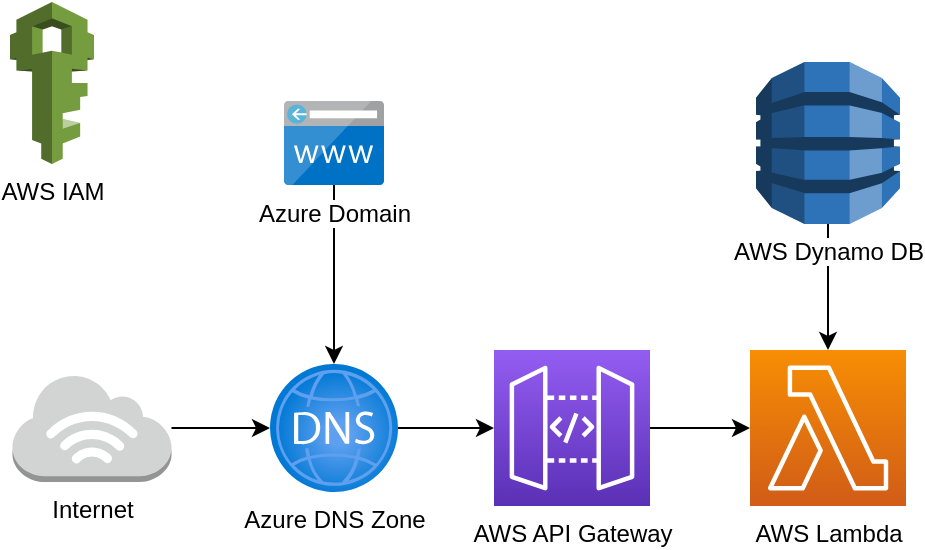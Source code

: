 <mxfile>
    <diagram id="9HT-RLXVgnrSMB7IBnLc" name="ページ1">
        <mxGraphModel dx="634" dy="458" grid="1" gridSize="10" guides="1" tooltips="1" connect="1" arrows="1" fold="1" page="1" pageScale="1" pageWidth="827" pageHeight="1169" math="0" shadow="0">
            <root>
                <mxCell id="0"/>
                <mxCell id="1" parent="0"/>
                <mxCell id="13" value="" style="edgeStyle=none;html=1;fontColor=#000000;labelBackgroundColor=#FFFFFF;" edge="1" parent="1" source="2" target="12">
                    <mxGeometry relative="1" as="geometry"/>
                </mxCell>
                <mxCell id="2" value="Internet" style="outlineConnect=0;dashed=0;verticalLabelPosition=bottom;verticalAlign=top;align=center;html=1;shape=mxgraph.aws3.internet_3;fillColor=#D2D3D3;gradientColor=none;points=[[1,0.17,0,0,0],[1,0.33,0,0,0],[1,0.5,0,0,0],[1,0.67,0,0,0],[1,0.83,0,0,0]];fontColor=#000000;labelBackgroundColor=#FFFFFF;" vertex="1" parent="1">
                    <mxGeometry x="171.25" y="576" width="79.5" height="54" as="geometry"/>
                </mxCell>
                <mxCell id="15" value="" style="edgeStyle=none;html=1;fontColor=#000000;labelBackgroundColor=#FFFFFF;" edge="1" parent="1" source="4" target="10">
                    <mxGeometry relative="1" as="geometry"/>
                </mxCell>
                <mxCell id="4" value="AWS API Gateway" style="sketch=0;points=[[0,0,0],[0.25,0,0],[0.5,0,0],[0.75,0,0],[1,0,0],[0,1,0],[0.25,1,0],[0.5,1,0],[0.75,1,0],[1,1,0],[0,0.25,0],[0,0.5,0],[0,0.75,0],[1,0.25,0],[1,0.5,0],[1,0.75,0]];outlineConnect=0;fontColor=#000000;gradientColor=#945DF2;gradientDirection=north;fillColor=#5A30B5;strokeColor=#ffffff;dashed=0;verticalLabelPosition=bottom;verticalAlign=top;align=center;html=1;fontSize=12;fontStyle=0;aspect=fixed;shape=mxgraph.aws4.resourceIcon;resIcon=mxgraph.aws4.api_gateway;labelBackgroundColor=#FFFFFF;" vertex="1" parent="1">
                    <mxGeometry x="412" y="564" width="78" height="78" as="geometry"/>
                </mxCell>
                <mxCell id="16" value="" style="edgeStyle=none;html=1;fontColor=#000000;labelBackgroundColor=#FFFFFF;" edge="1" parent="1" source="6" target="10">
                    <mxGeometry relative="1" as="geometry"/>
                </mxCell>
                <mxCell id="6" value="AWS Dynamo DB" style="outlineConnect=0;dashed=0;verticalLabelPosition=bottom;verticalAlign=top;align=center;html=1;shape=mxgraph.aws3.dynamo_db;fillColor=#2E73B8;gradientColor=none;fontColor=#000000;labelBackgroundColor=#FFFFFF;" vertex="1" parent="1">
                    <mxGeometry x="543" y="420" width="72" height="81" as="geometry"/>
                </mxCell>
                <mxCell id="8" value="AWS IAM" style="outlineConnect=0;dashed=0;verticalLabelPosition=bottom;verticalAlign=top;align=center;html=1;shape=mxgraph.aws3.iam;fillColor=#759C3E;gradientColor=none;fontColor=#000000;labelBackgroundColor=#FFFFFF;" vertex="1" parent="1">
                    <mxGeometry x="170" y="390" width="42" height="81" as="geometry"/>
                </mxCell>
                <mxCell id="10" value="AWS Lambda" style="sketch=0;points=[[0,0,0],[0.25,0,0],[0.5,0,0],[0.75,0,0],[1,0,0],[0,1,0],[0.25,1,0],[0.5,1,0],[0.75,1,0],[1,1,0],[0,0.25,0],[0,0.5,0],[0,0.75,0],[1,0.25,0],[1,0.5,0],[1,0.75,0]];outlineConnect=0;fontColor=#000000;gradientColor=#F78E04;gradientDirection=north;fillColor=#D05C17;strokeColor=#ffffff;dashed=0;verticalLabelPosition=bottom;verticalAlign=top;align=center;html=1;fontSize=12;fontStyle=0;aspect=fixed;shape=mxgraph.aws4.resourceIcon;resIcon=mxgraph.aws4.lambda;labelBackgroundColor=#FFFFFF;" vertex="1" parent="1">
                    <mxGeometry x="540" y="564" width="78" height="78" as="geometry"/>
                </mxCell>
                <mxCell id="17" value="" style="edgeStyle=none;html=1;fontColor=#000000;labelBackgroundColor=#FFFFFF;" edge="1" parent="1" source="11" target="12">
                    <mxGeometry relative="1" as="geometry"/>
                </mxCell>
                <mxCell id="11" value="Azure Domain" style="sketch=0;aspect=fixed;html=1;points=[];align=center;image;fontSize=12;image=img/lib/mscae/CustomDomain.svg;fontColor=#000000;labelBackgroundColor=#FFFFFF;" vertex="1" parent="1">
                    <mxGeometry x="307" y="439.5" width="50" height="42" as="geometry"/>
                </mxCell>
                <mxCell id="14" value="" style="edgeStyle=none;html=1;fontColor=#000000;labelBackgroundColor=#FFFFFF;" edge="1" parent="1" source="12" target="4">
                    <mxGeometry relative="1" as="geometry"/>
                </mxCell>
                <mxCell id="12" value="Azure DNS Zone" style="aspect=fixed;html=1;points=[];align=center;image;fontSize=12;image=img/lib/azure2/networking/DNS_Zones.svg;fontColor=#000000;labelBackgroundColor=#FFFFFF;" vertex="1" parent="1">
                    <mxGeometry x="300" y="571" width="64" height="64" as="geometry"/>
                </mxCell>
            </root>
        </mxGraphModel>
    </diagram>
</mxfile>